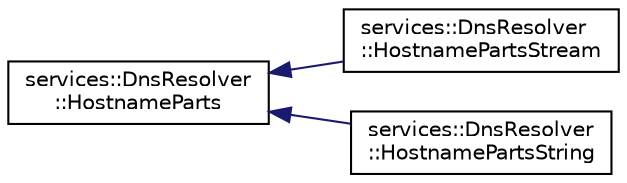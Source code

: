 digraph "Graphical Class Hierarchy"
{
 // INTERACTIVE_SVG=YES
  edge [fontname="Helvetica",fontsize="10",labelfontname="Helvetica",labelfontsize="10"];
  node [fontname="Helvetica",fontsize="10",shape=record];
  rankdir="LR";
  Node0 [label="services::DnsResolver\l::HostnameParts",height=0.2,width=0.4,color="black", fillcolor="white", style="filled",URL="$dc/dfe/classservices_1_1_dns_resolver_1_1_hostname_parts.html"];
  Node0 -> Node1 [dir="back",color="midnightblue",fontsize="10",style="solid",fontname="Helvetica"];
  Node1 [label="services::DnsResolver\l::HostnamePartsStream",height=0.2,width=0.4,color="black", fillcolor="white", style="filled",URL="$da/d8b/classservices_1_1_dns_resolver_1_1_hostname_parts_stream.html"];
  Node0 -> Node2 [dir="back",color="midnightblue",fontsize="10",style="solid",fontname="Helvetica"];
  Node2 [label="services::DnsResolver\l::HostnamePartsString",height=0.2,width=0.4,color="black", fillcolor="white", style="filled",URL="$dc/d8f/classservices_1_1_dns_resolver_1_1_hostname_parts_string.html"];
}
